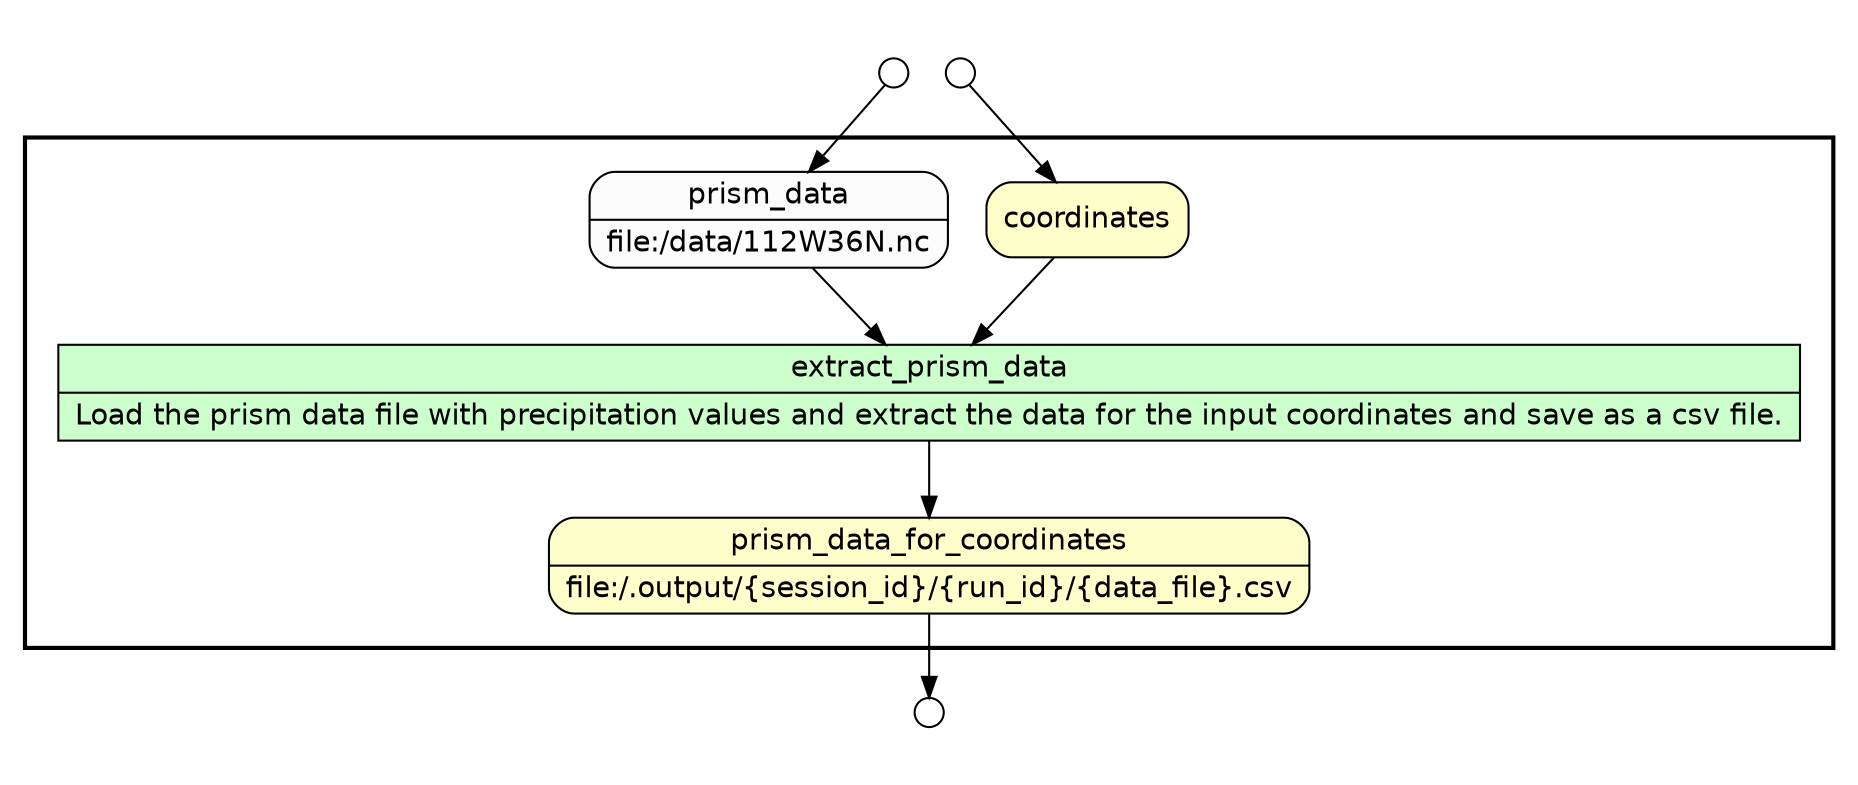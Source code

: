 digraph Workflow {
rankdir=TB
fontname=Helvetica; fontsize=18; labelloc=t
label=""
subgraph cluster_workflow_box_outer { label=""; color=black; penwidth=2
subgraph cluster_workflow_box_inner { label=""; penwidth=0
node[shape=box style=filled fillcolor="#CCFFCC" peripheries=1 fontname=Helvetica]
extract_prism_data [shape=record rankdir=LR label="{<f0> extract_prism_data |<f1> Load the prism data file with precipitation values and extract the data for the input coordinates and save as a csv file.}"];
node[shape=box style="rounded,filled" fillcolor="#FFFFCC" peripheries=1 fontname=Helvetica]
prism_data_for_coordinates [shape=record rankdir=LR label="{<f0> prism_data_for_coordinates |<f1> file\:/.output/\{session_id\}/\{run_id\}/\{data_file\}.csv}"];
coordinates
node[shape=box style="rounded,filled" fillcolor="#FCFCFC" peripheries=1 fontname=Helvetica]
prism_data [shape=record rankdir=LR label="{<f0> prism_data |<f1> file\:/data/112W36N.nc}"];
extract_prism_data -> prism_data_for_coordinates
coordinates -> extract_prism_data
prism_data -> extract_prism_data
}}
subgraph cluster_input_ports_group_outer { label=""; penwidth=0
subgraph cluster_input_ports_group_inner { label=""; penwidth=0
node[shape=circle style="rounded,filled" fillcolor="#FFFFFF" peripheries=1 fontname=Helvetica width=0.2]
coordinates_input_port [label=""]
prism_data_input_port [label=""]
}}
subgraph cluster_output_ports_group_outer { label=""; penwidth=0
subgraph cluster_output_ports_group_inner { label=""; penwidth=0
node[shape=circle style="rounded,filled" fillcolor="#FFFFFF" peripheries=1 fontname=Helvetica width=0.2]
prism_data_for_coordinates_output_port [label=""]
}}
coordinates_input_port -> coordinates
prism_data_input_port -> prism_data
prism_data_for_coordinates -> prism_data_for_coordinates_output_port
}
